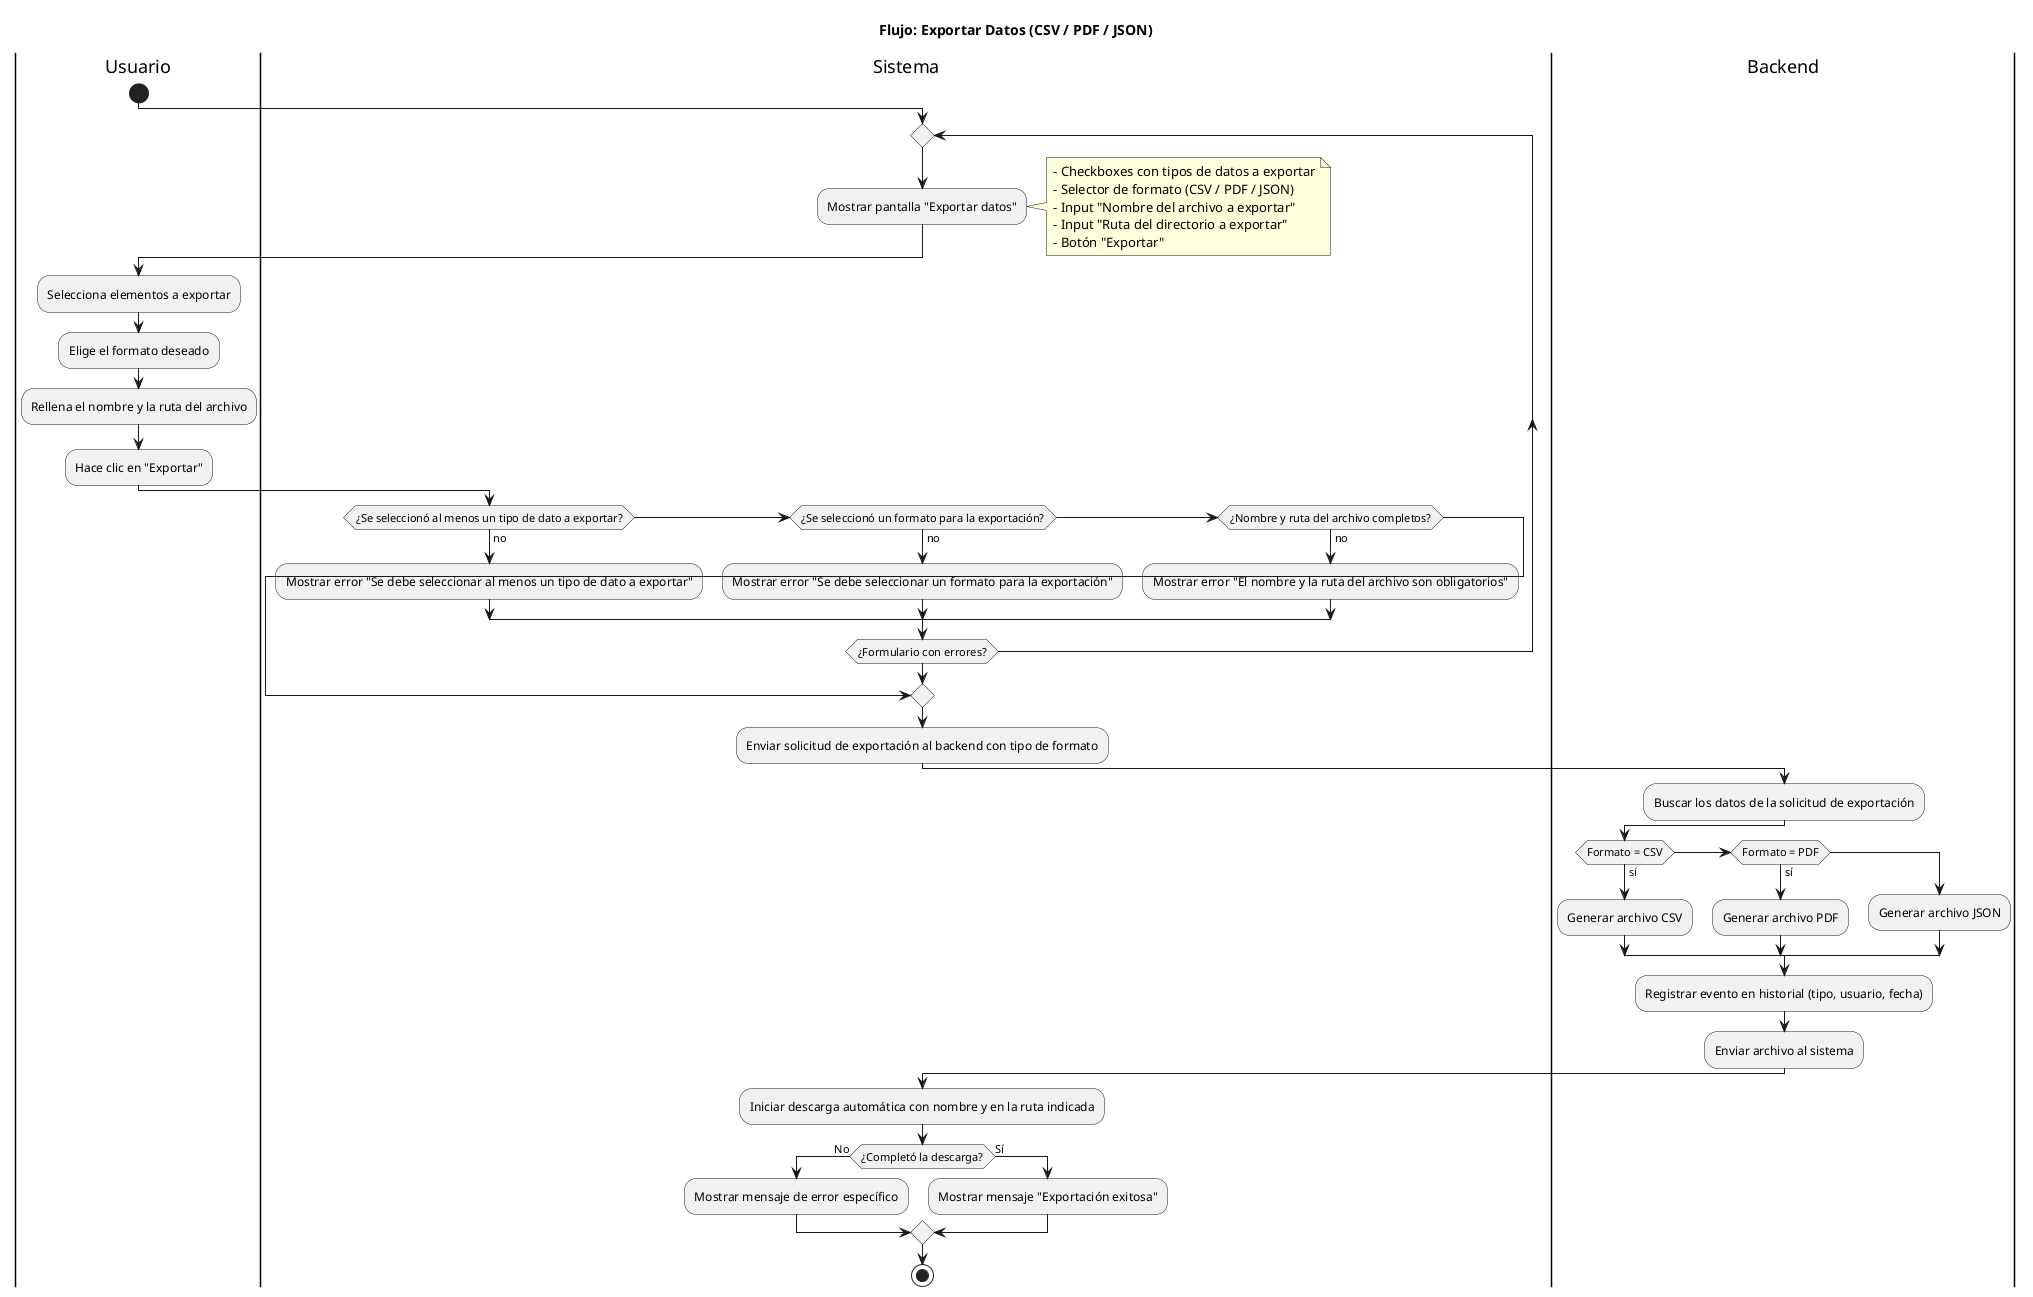 @startuml exportar_datos_detallado
title Flujo: Exportar Datos (CSV / PDF / JSON)

|Usuario|
start

|Sistema|
  repeat
  :Mostrar pantalla "Exportar datos";
    note right
      - Checkboxes con tipos de datos a exportar
      - Selector de formato (CSV / PDF / JSON)
      - Input "Nombre del archivo a exportar"
      - Input "Ruta del directorio a exportar"
      - Botón "Exportar"
    end note

  |Usuario|
  :Selecciona elementos a exportar;
  :Elige el formato deseado;
  :Rellena el nombre y la ruta del archivo;
  :Hace clic en "Exportar";

  |Sistema|
    if (¿Se seleccionó al menos un tipo de dato a exportar?) then (no)
      :Mostrar error "Se debe seleccionar al menos un tipo de dato a exportar";
    elseif (¿Se seleccionó un formato para la exportación?) then (no)
      :Mostrar error "Se debe seleccionar un formato para la exportación";
    elseif (¿Nombre y ruta del archivo completos?) then (no)
      :Mostrar error "El nombre y la ruta del archivo son obligatorios";
    else
      break
    endif

  repeat while (¿Formulario con errores?)
  :Enviar solicitud de exportación al backend con tipo de formato;

|Backend|
:Buscar los datos de la solicitud de exportación;

if (Formato = CSV) then (sí)
  :Generar archivo CSV;
elseif (Formato = PDF) then (sí)
  :Generar archivo PDF;
else
  :Generar archivo JSON;
endif

:Registrar evento en historial (tipo, usuario, fecha);
:Enviar archivo al sistema;

|Sistema|
:Iniciar descarga automática con nombre y en la ruta indicada;

if (¿Completó la descarga?) then (No)
  :Mostrar mensaje de error específico;
else (Sí)
  :Mostrar mensaje "Exportación exitosa";
endif

stop
@enduml
